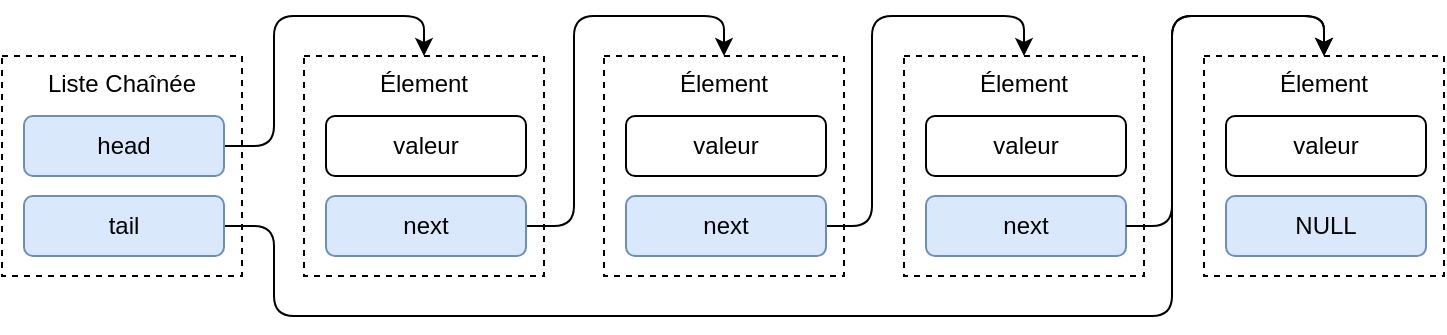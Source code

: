 <mxfile version="22.1.16" type="device">
  <diagram name="Page 1" id="Page-1">
    <mxGraphModel dx="978" dy="648" grid="1" gridSize="10" guides="1" tooltips="1" connect="1" arrows="1" fold="1" page="1" pageScale="1" pageWidth="900" pageHeight="180" math="0" shadow="0">
      <root>
        <mxCell id="0" />
        <mxCell id="1" parent="0" />
        <mxCell id="rXRmDSdP87kDXQ34Pawi-26" value="Liste Chaînée" style="rounded=0;whiteSpace=wrap;html=1;verticalAlign=top;dashed=1;" vertex="1" parent="1">
          <mxGeometry x="89" y="30" width="120" height="110" as="geometry" />
        </mxCell>
        <mxCell id="rXRmDSdP87kDXQ34Pawi-41" style="edgeStyle=orthogonalEdgeStyle;rounded=1;orthogonalLoop=1;jettySize=auto;html=1;exitX=1;exitY=0.5;exitDx=0;exitDy=0;entryX=0.5;entryY=0;entryDx=0;entryDy=0;curved=0;" edge="1" parent="1" source="rXRmDSdP87kDXQ34Pawi-27" target="rXRmDSdP87kDXQ34Pawi-29">
          <mxGeometry relative="1" as="geometry">
            <Array as="points">
              <mxPoint x="225" y="75" />
              <mxPoint x="225" y="10" />
              <mxPoint x="300" y="10" />
            </Array>
          </mxGeometry>
        </mxCell>
        <mxCell id="rXRmDSdP87kDXQ34Pawi-27" value="head" style="rounded=1;whiteSpace=wrap;html=1;fillColor=#dae8fc;strokeColor=#6c8ebf;" vertex="1" parent="1">
          <mxGeometry x="100" y="60" width="100" height="30" as="geometry" />
        </mxCell>
        <mxCell id="rXRmDSdP87kDXQ34Pawi-45" style="edgeStyle=orthogonalEdgeStyle;rounded=1;orthogonalLoop=1;jettySize=auto;html=1;exitX=1;exitY=0.5;exitDx=0;exitDy=0;entryX=0.5;entryY=0;entryDx=0;entryDy=0;curved=0;" edge="1" parent="1" source="rXRmDSdP87kDXQ34Pawi-28" target="rXRmDSdP87kDXQ34Pawi-38">
          <mxGeometry relative="1" as="geometry">
            <Array as="points">
              <mxPoint x="225" y="115" />
              <mxPoint x="225" y="160" />
              <mxPoint x="674" y="160" />
              <mxPoint x="674" y="10" />
              <mxPoint x="750" y="10" />
            </Array>
          </mxGeometry>
        </mxCell>
        <mxCell id="rXRmDSdP87kDXQ34Pawi-28" value="tail" style="rounded=1;whiteSpace=wrap;html=1;fillColor=#dae8fc;strokeColor=#6c8ebf;" vertex="1" parent="1">
          <mxGeometry x="100" y="100" width="100" height="30" as="geometry" />
        </mxCell>
        <mxCell id="rXRmDSdP87kDXQ34Pawi-29" value="Élement" style="rounded=0;whiteSpace=wrap;html=1;verticalAlign=top;dashed=1;" vertex="1" parent="1">
          <mxGeometry x="240" y="30" width="120" height="110" as="geometry" />
        </mxCell>
        <mxCell id="rXRmDSdP87kDXQ34Pawi-30" value="valeur" style="rounded=1;whiteSpace=wrap;html=1;" vertex="1" parent="1">
          <mxGeometry x="251" y="60" width="100" height="30" as="geometry" />
        </mxCell>
        <mxCell id="rXRmDSdP87kDXQ34Pawi-42" style="edgeStyle=orthogonalEdgeStyle;rounded=1;orthogonalLoop=1;jettySize=auto;html=1;exitX=1;exitY=0.5;exitDx=0;exitDy=0;entryX=0.5;entryY=0;entryDx=0;entryDy=0;curved=0;" edge="1" parent="1" source="rXRmDSdP87kDXQ34Pawi-31" target="rXRmDSdP87kDXQ34Pawi-32">
          <mxGeometry relative="1" as="geometry">
            <Array as="points">
              <mxPoint x="375" y="115" />
              <mxPoint x="375" y="10" />
              <mxPoint x="450" y="10" />
            </Array>
          </mxGeometry>
        </mxCell>
        <mxCell id="rXRmDSdP87kDXQ34Pawi-31" value="next" style="rounded=1;whiteSpace=wrap;html=1;fillColor=#dae8fc;strokeColor=#6c8ebf;" vertex="1" parent="1">
          <mxGeometry x="251" y="100" width="100" height="30" as="geometry" />
        </mxCell>
        <mxCell id="rXRmDSdP87kDXQ34Pawi-32" value="Élement" style="rounded=0;whiteSpace=wrap;html=1;verticalAlign=top;dashed=1;" vertex="1" parent="1">
          <mxGeometry x="390" y="30" width="120" height="110" as="geometry" />
        </mxCell>
        <mxCell id="rXRmDSdP87kDXQ34Pawi-33" value="valeur" style="rounded=1;whiteSpace=wrap;html=1;" vertex="1" parent="1">
          <mxGeometry x="401" y="60" width="100" height="30" as="geometry" />
        </mxCell>
        <mxCell id="rXRmDSdP87kDXQ34Pawi-43" style="edgeStyle=orthogonalEdgeStyle;rounded=1;orthogonalLoop=1;jettySize=auto;html=1;exitX=1;exitY=0.5;exitDx=0;exitDy=0;entryX=0.5;entryY=0;entryDx=0;entryDy=0;curved=0;" edge="1" parent="1" source="rXRmDSdP87kDXQ34Pawi-34" target="rXRmDSdP87kDXQ34Pawi-35">
          <mxGeometry relative="1" as="geometry">
            <Array as="points">
              <mxPoint x="524" y="115" />
              <mxPoint x="524" y="10" />
              <mxPoint x="600" y="10" />
            </Array>
          </mxGeometry>
        </mxCell>
        <mxCell id="rXRmDSdP87kDXQ34Pawi-34" value="next" style="rounded=1;whiteSpace=wrap;html=1;fillColor=#dae8fc;strokeColor=#6c8ebf;" vertex="1" parent="1">
          <mxGeometry x="401" y="100" width="100" height="30" as="geometry" />
        </mxCell>
        <mxCell id="rXRmDSdP87kDXQ34Pawi-35" value="Élement" style="rounded=0;whiteSpace=wrap;html=1;verticalAlign=top;dashed=1;" vertex="1" parent="1">
          <mxGeometry x="540" y="30" width="120" height="110" as="geometry" />
        </mxCell>
        <mxCell id="rXRmDSdP87kDXQ34Pawi-36" value="valeur" style="rounded=1;whiteSpace=wrap;html=1;" vertex="1" parent="1">
          <mxGeometry x="551" y="60" width="100" height="30" as="geometry" />
        </mxCell>
        <mxCell id="rXRmDSdP87kDXQ34Pawi-37" value="next" style="rounded=1;whiteSpace=wrap;html=1;fillColor=#dae8fc;strokeColor=#6c8ebf;" vertex="1" parent="1">
          <mxGeometry x="551" y="100" width="100" height="30" as="geometry" />
        </mxCell>
        <mxCell id="rXRmDSdP87kDXQ34Pawi-38" value="Élement" style="rounded=0;whiteSpace=wrap;html=1;verticalAlign=top;dashed=1;" vertex="1" parent="1">
          <mxGeometry x="690" y="30" width="120" height="110" as="geometry" />
        </mxCell>
        <mxCell id="rXRmDSdP87kDXQ34Pawi-39" value="valeur" style="rounded=1;whiteSpace=wrap;html=1;" vertex="1" parent="1">
          <mxGeometry x="701" y="60" width="100" height="30" as="geometry" />
        </mxCell>
        <mxCell id="rXRmDSdP87kDXQ34Pawi-40" value="NULL" style="rounded=1;whiteSpace=wrap;html=1;fillColor=#dae8fc;strokeColor=#6c8ebf;" vertex="1" parent="1">
          <mxGeometry x="701" y="100" width="100" height="30" as="geometry" />
        </mxCell>
        <mxCell id="rXRmDSdP87kDXQ34Pawi-44" style="edgeStyle=orthogonalEdgeStyle;rounded=1;orthogonalLoop=1;jettySize=auto;html=1;exitX=1;exitY=0.5;exitDx=0;exitDy=0;entryX=0.5;entryY=0;entryDx=0;entryDy=0;curved=0;" edge="1" parent="1" source="rXRmDSdP87kDXQ34Pawi-37" target="rXRmDSdP87kDXQ34Pawi-38">
          <mxGeometry relative="1" as="geometry">
            <Array as="points">
              <mxPoint x="674" y="115" />
              <mxPoint x="674" y="10" />
              <mxPoint x="750" y="10" />
            </Array>
          </mxGeometry>
        </mxCell>
      </root>
    </mxGraphModel>
  </diagram>
</mxfile>
